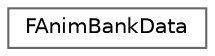 digraph "Graphical Class Hierarchy"
{
 // INTERACTIVE_SVG=YES
 // LATEX_PDF_SIZE
  bgcolor="transparent";
  edge [fontname=Helvetica,fontsize=10,labelfontname=Helvetica,labelfontsize=10];
  node [fontname=Helvetica,fontsize=10,shape=box,height=0.2,width=0.4];
  rankdir="LR";
  Node0 [id="Node000000",label="FAnimBankData",height=0.2,width=0.4,color="grey40", fillcolor="white", style="filled",URL="$d1/d2f/structFAnimBankData.html",tooltip=" "];
}
